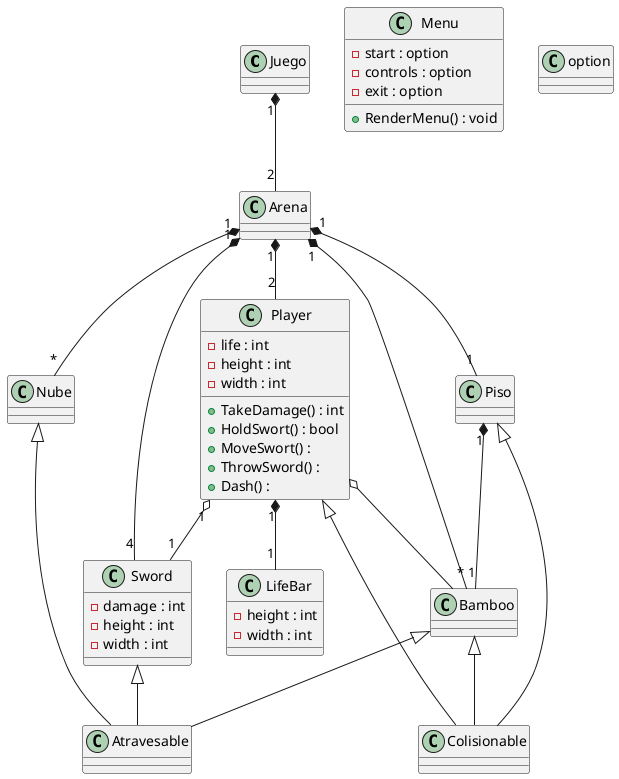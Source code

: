 @startuml espaditas

class Juego{

}
class Menu {
    -start : option
    -controls : option
    -exit : option
    +RenderMenu() : void
}

class option {
    
}
class LifeBar{
    -height : int
    -width : int
    
}
class Player{
    -life : int
    -height : int
    -width : int
    +TakeDamage() : int
    +HoldSwort() : bool
    +MoveSwort() :
    +ThrowSword() : 
    +Dash() :
}
class Sword{
    -damage : int
    -height : int
    -width : int
}
class Arena{

}
class Bamboo{

}
class Colisionable{

}
class Atravesable{

}
class Piso{

}
class Nube{

}



Juego "1" *--  "2" Arena


Arena "1" *-- "*" Bamboo
Arena "1" *-- "*" Nube
Arena "1" *-- "4" Sword
Arena "1" *-- "1" Piso
Arena "1" *-- "2" Player
Piso "1" *-- "1" Bamboo


Player o-- Bamboo
Player "1" o-- "1" Sword
Player "1" *-- "1" LifeBar


Bamboo <|-- Atravesable
Nube <|-- Atravesable
Sword <|-- Atravesable

Player <|-- Colisionable
Bamboo <|-- Colisionable
Piso <|-- Colisionable


@enduml
